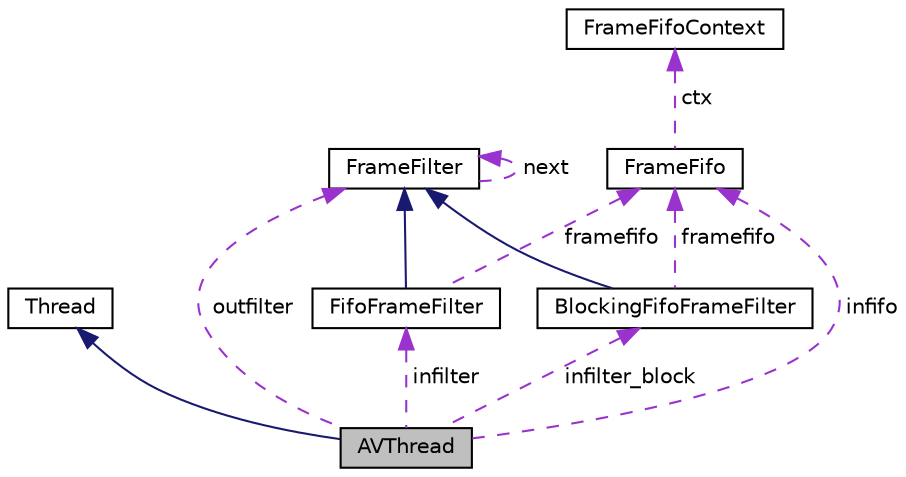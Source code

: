 digraph "AVThread"
{
  edge [fontname="Helvetica",fontsize="10",labelfontname="Helvetica",labelfontsize="10"];
  node [fontname="Helvetica",fontsize="10",shape=record];
  Node2 [label="AVThread",height=0.2,width=0.4,color="black", fillcolor="grey75", style="filled", fontcolor="black"];
  Node3 -> Node2 [dir="back",color="midnightblue",fontsize="10",style="solid",fontname="Helvetica"];
  Node3 [label="Thread",height=0.2,width=0.4,color="black", fillcolor="white", style="filled",URL="$classThread.html",tooltip="A class for multithreading with a signaling system. "];
  Node4 -> Node2 [dir="back",color="darkorchid3",fontsize="10",style="dashed",label=" infilter" ,fontname="Helvetica"];
  Node4 [label="FifoFrameFilter",height=0.2,width=0.4,color="black", fillcolor="white", style="filled",URL="$classFifoFrameFilter.html",tooltip="Passes frames to a FrameFifo. "];
  Node5 -> Node4 [dir="back",color="midnightblue",fontsize="10",style="solid",fontname="Helvetica"];
  Node5 [label="FrameFilter",height=0.2,width=0.4,color="black", fillcolor="white", style="filled",URL="$classFrameFilter.html",tooltip="The mother class of all frame filters! FrameFilters are used to create \"filter chains\". "];
  Node5 -> Node5 [dir="back",color="darkorchid3",fontsize="10",style="dashed",label=" next" ,fontname="Helvetica"];
  Node6 -> Node4 [dir="back",color="darkorchid3",fontsize="10",style="dashed",label=" framefifo" ,fontname="Helvetica"];
  Node6 [label="FrameFifo",height=0.2,width=0.4,color="black", fillcolor="white", style="filled",URL="$classFrameFifo.html",tooltip="A thread-safe combination of a fifo (first-in-first-out) queue and an associated stack. "];
  Node7 -> Node6 [dir="back",color="darkorchid3",fontsize="10",style="dashed",label=" ctx" ,fontname="Helvetica"];
  Node7 [label="FrameFifoContext",height=0.2,width=0.4,color="black", fillcolor="white", style="filled",URL="$structFrameFifoContext.html",tooltip="Describes the stack structure and fifo behaviour for a FrameFifo. "];
  Node6 -> Node2 [dir="back",color="darkorchid3",fontsize="10",style="dashed",label=" infifo" ,fontname="Helvetica"];
  Node8 -> Node2 [dir="back",color="darkorchid3",fontsize="10",style="dashed",label=" infilter_block" ,fontname="Helvetica"];
  Node8 [label="BlockingFifoFrameFilter",height=0.2,width=0.4,color="black", fillcolor="white", style="filled",URL="$classBlockingFifoFrameFilter.html",tooltip="Passes frames to a multiprocessing fifo. "];
  Node5 -> Node8 [dir="back",color="midnightblue",fontsize="10",style="solid",fontname="Helvetica"];
  Node6 -> Node8 [dir="back",color="darkorchid3",fontsize="10",style="dashed",label=" framefifo" ,fontname="Helvetica"];
  Node5 -> Node2 [dir="back",color="darkorchid3",fontsize="10",style="dashed",label=" outfilter" ,fontname="Helvetica"];
}
